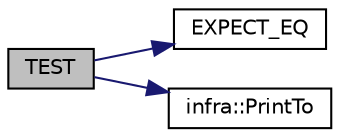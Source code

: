 digraph "TEST"
{
 // INTERACTIVE_SVG=YES
  edge [fontname="Helvetica",fontsize="10",labelfontname="Helvetica",labelfontsize="10"];
  node [fontname="Helvetica",fontsize="10",shape=record];
  rankdir="LR";
  Node257 [label="TEST",height=0.2,width=0.4,color="black", fillcolor="grey75", style="filled", fontcolor="black"];
  Node257 -> Node258 [color="midnightblue",fontsize="10",style="solid",fontname="Helvetica"];
  Node258 [label="EXPECT_EQ",height=0.2,width=0.4,color="black", fillcolor="white", style="filled",URL="$d6/def/_test_json_8cpp.html#a82745227e2f0a8edbb4ae630d88a8e86"];
  Node257 -> Node259 [color="midnightblue",fontsize="10",style="solid",fontname="Helvetica"];
  Node259 [label="infra::PrintTo",height=0.2,width=0.4,color="black", fillcolor="white", style="filled",URL="$d0/de3/namespaceinfra.html#a0a54a31c0461e37ba4b52d27d3e38eff"];
}
